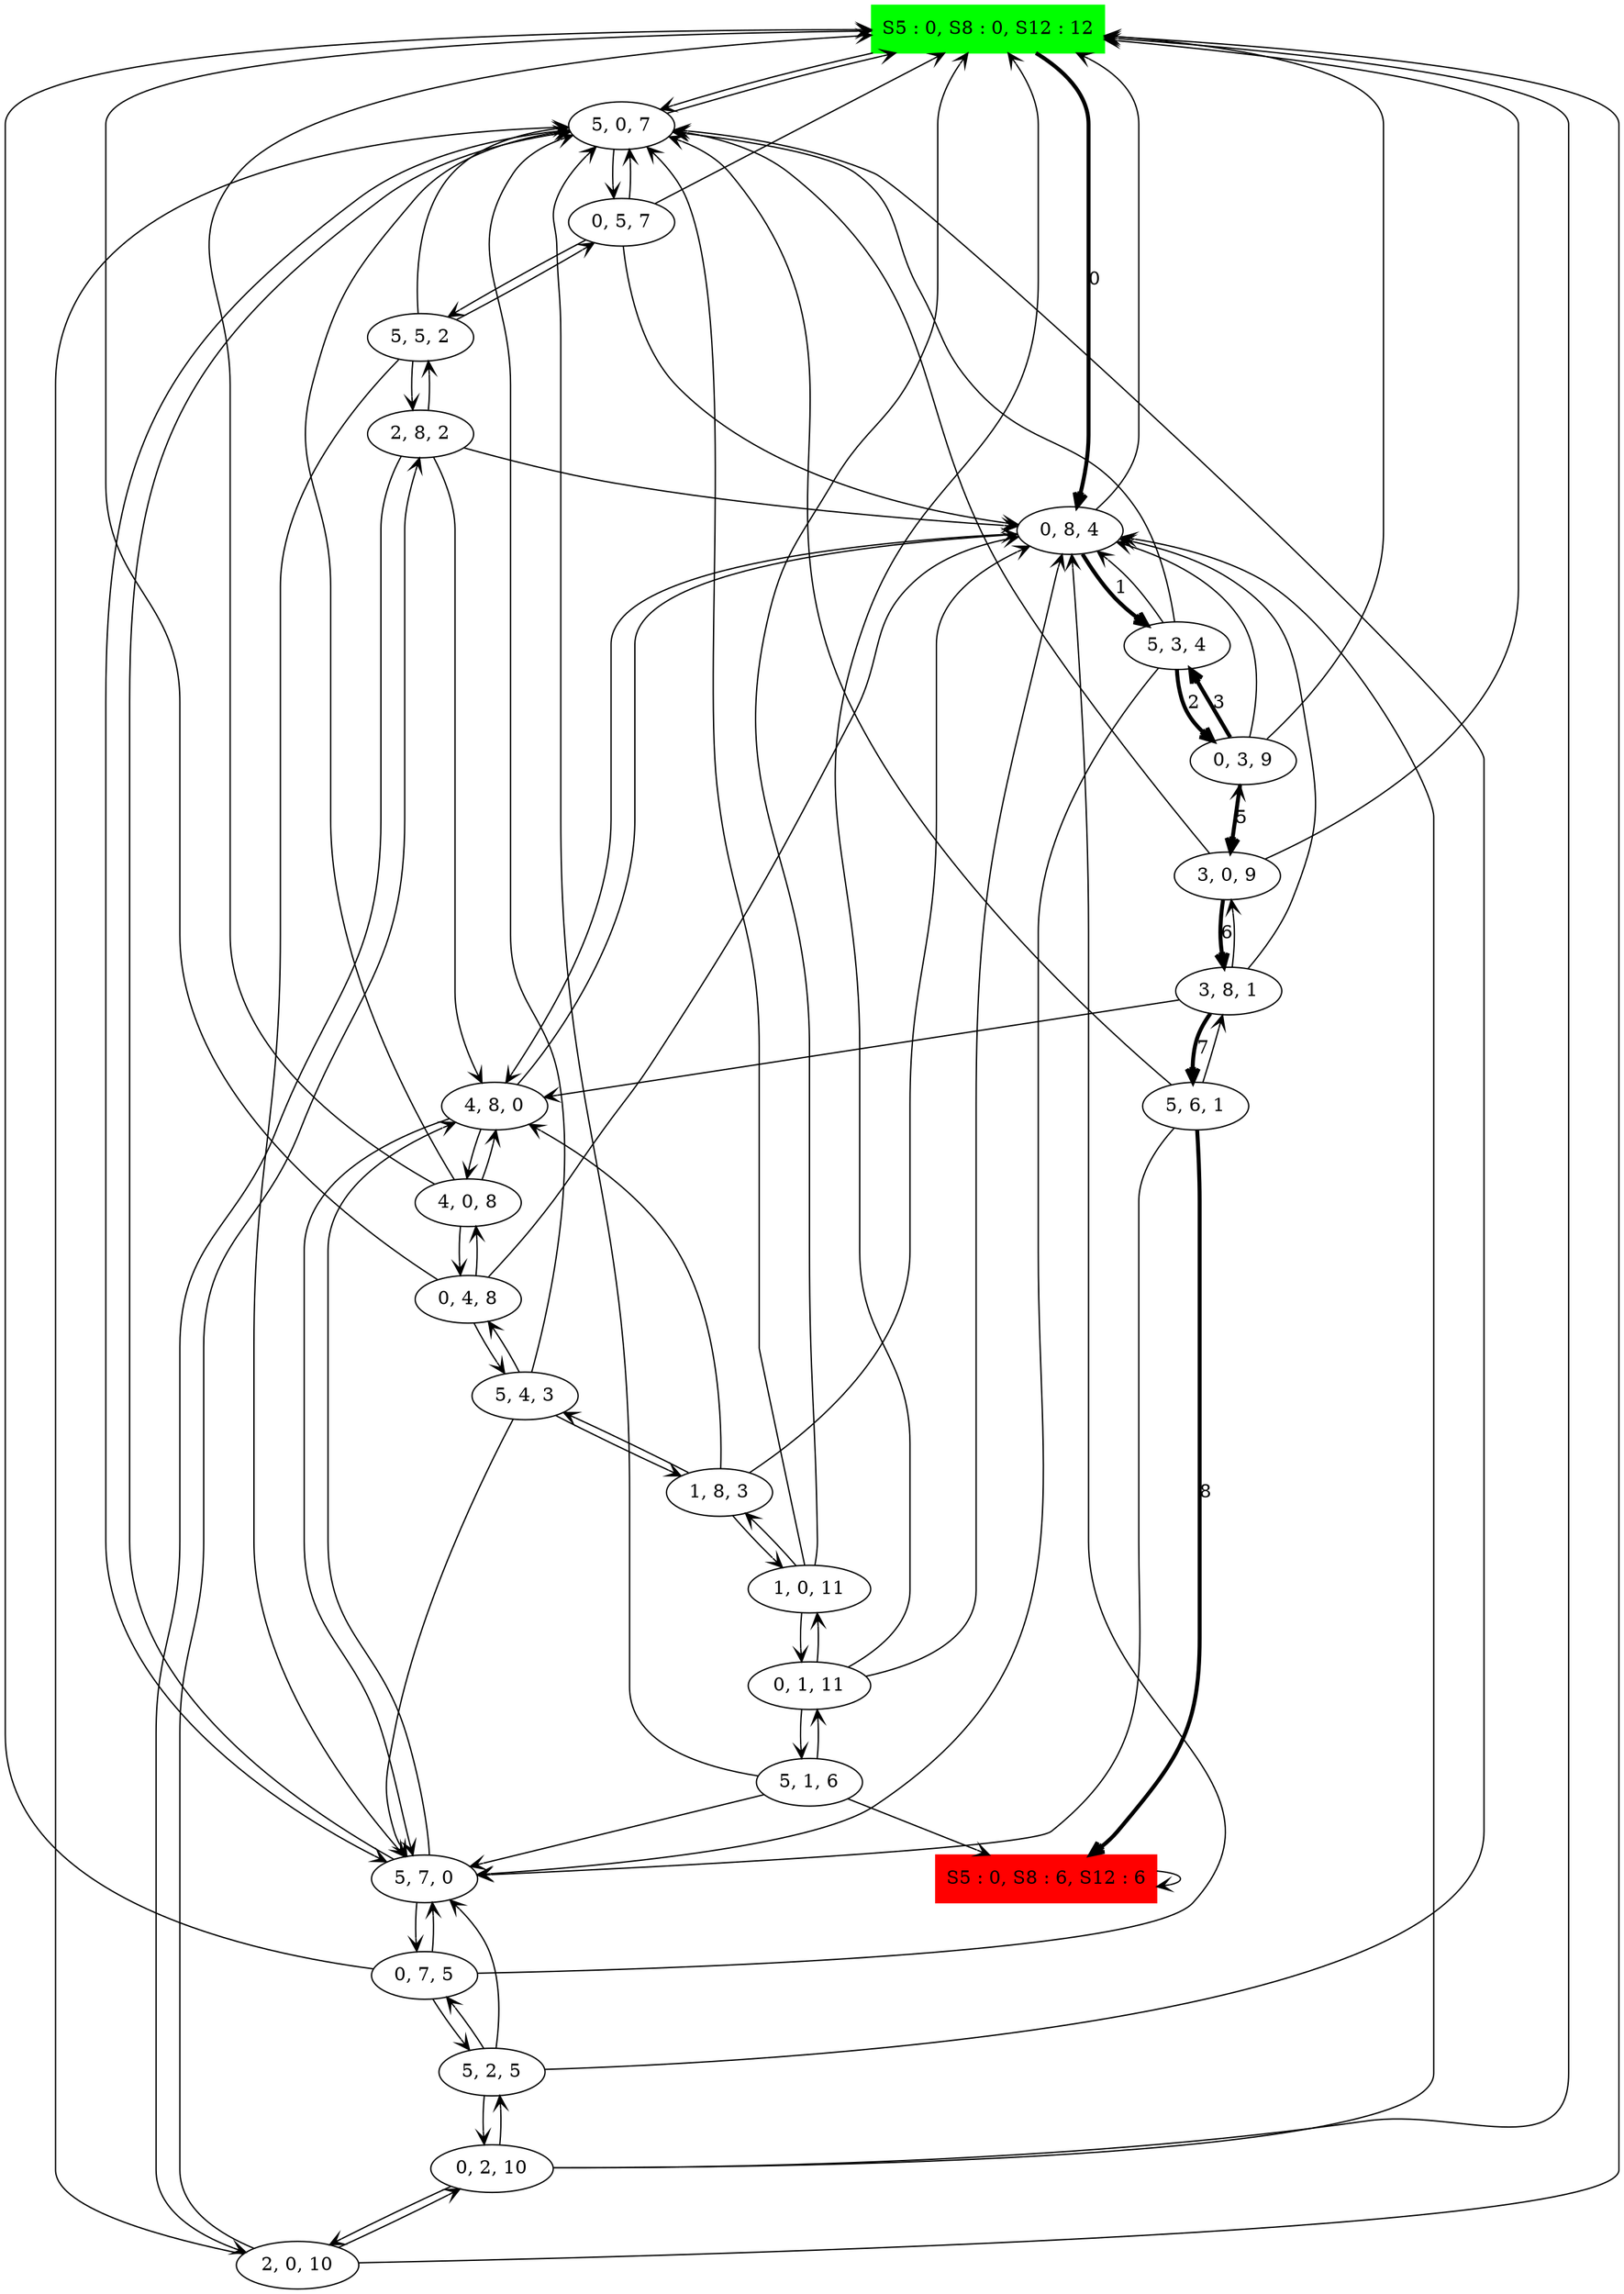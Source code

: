 digraph Cruche_Sol_ {
	initial [label="S5 : 0, S8 : 0, S12 : 12" color=green shape=box style=filled]
	final [label="S5 : 0, S8 : 6, S12 : 6" color=red shape=box style=filled]
	initial -> "5, 0, 7" [arrowhead=open]
	initial -> "0, 8, 4" [label=0 arrowhead=open penwidth=3]
	"0, 8, 4" -> "5, 3, 4" [label=1 arrowhead=open penwidth=3]
	"0, 8, 4" -> initial [arrowhead=open]
	"0, 8, 4" -> "4, 8, 0" [arrowhead=open]
	"4, 8, 0" -> "0, 8, 4" [arrowhead=open]
	"4, 8, 0" -> "5, 7, 0" [arrowhead=open]
	"4, 8, 0" -> "4, 0, 8" [arrowhead=open]
	"4, 0, 8" -> "0, 4, 8" [arrowhead=open]
	"4, 0, 8" -> initial [arrowhead=open]
	"4, 0, 8" -> "5, 0, 7" [arrowhead=open]
	"4, 0, 8" -> "4, 8, 0" [arrowhead=open]
	"5, 0, 7" -> "0, 5, 7" [arrowhead=open]
	"5, 0, 7" -> initial [arrowhead=open]
	"5, 0, 7" -> "5, 7, 0" [arrowhead=open]
	"5, 7, 0" -> "4, 8, 0" [arrowhead=open]
	"5, 7, 0" -> "0, 7, 5" [arrowhead=open]
	"5, 7, 0" -> "5, 0, 7" [arrowhead=open]
	"0, 7, 5" -> "5, 2, 5" [arrowhead=open]
	"0, 7, 5" -> initial [arrowhead=open]
	"0, 7, 5" -> "5, 7, 0" [arrowhead=open]
	"0, 7, 5" -> "0, 8, 4" [arrowhead=open]
	"5, 2, 5" -> "0, 7, 5" [arrowhead=open]
	"5, 2, 5" -> "0, 2, 10" [arrowhead=open]
	"5, 2, 5" -> "5, 0, 7" [arrowhead=open]
	"5, 2, 5" -> "5, 7, 0" [arrowhead=open]
	"0, 2, 10" -> "2, 0, 10" [arrowhead=open]
	"0, 2, 10" -> initial [arrowhead=open]
	"0, 2, 10" -> "5, 2, 5" [arrowhead=open]
	"0, 2, 10" -> "0, 8, 4" [arrowhead=open]
	"2, 0, 10" -> "0, 2, 10" [arrowhead=open]
	"2, 0, 10" -> initial [arrowhead=open]
	"2, 0, 10" -> "5, 0, 7" [arrowhead=open]
	"2, 0, 10" -> "2, 8, 2" [arrowhead=open]
	"2, 8, 2" -> "0, 8, 4" [arrowhead=open]
	"2, 8, 2" -> "5, 5, 2" [arrowhead=open]
	"2, 8, 2" -> "2, 0, 10" [arrowhead=open]
	"2, 8, 2" -> "4, 8, 0" [arrowhead=open]
	"5, 5, 2" -> "2, 8, 2" [arrowhead=open]
	"5, 5, 2" -> "0, 5, 7" [arrowhead=open]
	"5, 5, 2" -> "5, 0, 7" [arrowhead=open]
	"5, 5, 2" -> "5, 7, 0" [arrowhead=open]
	"0, 5, 7" -> "5, 0, 7" [arrowhead=open]
	"0, 5, 7" -> initial [arrowhead=open]
	"0, 5, 7" -> "5, 5, 2" [arrowhead=open]
	"0, 5, 7" -> "0, 8, 4" [arrowhead=open]
	"0, 4, 8" -> "4, 0, 8" [arrowhead=open]
	"0, 4, 8" -> initial [arrowhead=open]
	"0, 4, 8" -> "5, 4, 3" [arrowhead=open]
	"0, 4, 8" -> "0, 8, 4" [arrowhead=open]
	"5, 4, 3" -> "1, 8, 3" [arrowhead=open]
	"5, 4, 3" -> "0, 4, 8" [arrowhead=open]
	"5, 4, 3" -> "5, 0, 7" [arrowhead=open]
	"5, 4, 3" -> "5, 7, 0" [arrowhead=open]
	"1, 8, 3" -> "0, 8, 4" [arrowhead=open]
	"1, 8, 3" -> "5, 4, 3" [arrowhead=open]
	"1, 8, 3" -> "1, 0, 11" [arrowhead=open]
	"1, 8, 3" -> "4, 8, 0" [arrowhead=open]
	"1, 0, 11" -> "0, 1, 11" [arrowhead=open]
	"1, 0, 11" -> initial [arrowhead=open]
	"1, 0, 11" -> "5, 0, 7" [arrowhead=open]
	"1, 0, 11" -> "1, 8, 3" [arrowhead=open]
	"0, 1, 11" -> "1, 0, 11" [arrowhead=open]
	"0, 1, 11" -> initial [arrowhead=open]
	"0, 1, 11" -> "5, 1, 6" [arrowhead=open]
	"0, 1, 11" -> "0, 8, 4" [arrowhead=open]
	"5, 1, 6" -> final [arrowhead=open]
	"5, 1, 6" -> "0, 1, 11" [arrowhead=open]
	"5, 1, 6" -> "5, 0, 7" [arrowhead=open]
	"5, 1, 6" -> "5, 7, 0" [arrowhead=open]
	final -> final [arrowhead=open]
	"5, 3, 4" -> "0, 8, 4" [arrowhead=open]
	"5, 3, 4" -> "0, 3, 9" [label=2 arrowhead=open penwidth=3]
	"5, 3, 4" -> "5, 0, 7" [arrowhead=open]
	"5, 3, 4" -> "5, 7, 0" [arrowhead=open]
	"0, 3, 9" -> "3, 0, 9" [label=5 arrowhead=open penwidth=3]
	"0, 3, 9" -> initial [arrowhead=open]
	"0, 3, 9" -> "5, 3, 4" [label=3 arrowhead=open penwidth=3]
	"0, 3, 9" -> "0, 8, 4" [arrowhead=open]
	"3, 0, 9" -> "0, 3, 9" [arrowhead=open]
	"3, 0, 9" -> initial [arrowhead=open]
	"3, 0, 9" -> "5, 0, 7" [arrowhead=open]
	"3, 0, 9" -> "3, 8, 1" [label=6 arrowhead=open penwidth=3]
	"3, 8, 1" -> "0, 8, 4" [arrowhead=open]
	"3, 8, 1" -> "5, 6, 1" [label=7 arrowhead=open penwidth=3]
	"3, 8, 1" -> "3, 0, 9" [arrowhead=open]
	"3, 8, 1" -> "4, 8, 0" [arrowhead=open]
	"5, 6, 1" -> "3, 8, 1" [arrowhead=open]
	"5, 6, 1" -> final [label=8 arrowhead=open penwidth=3]
	"5, 6, 1" -> "5, 0, 7" [arrowhead=open]
	"5, 6, 1" -> "5, 7, 0" [arrowhead=open]
}
